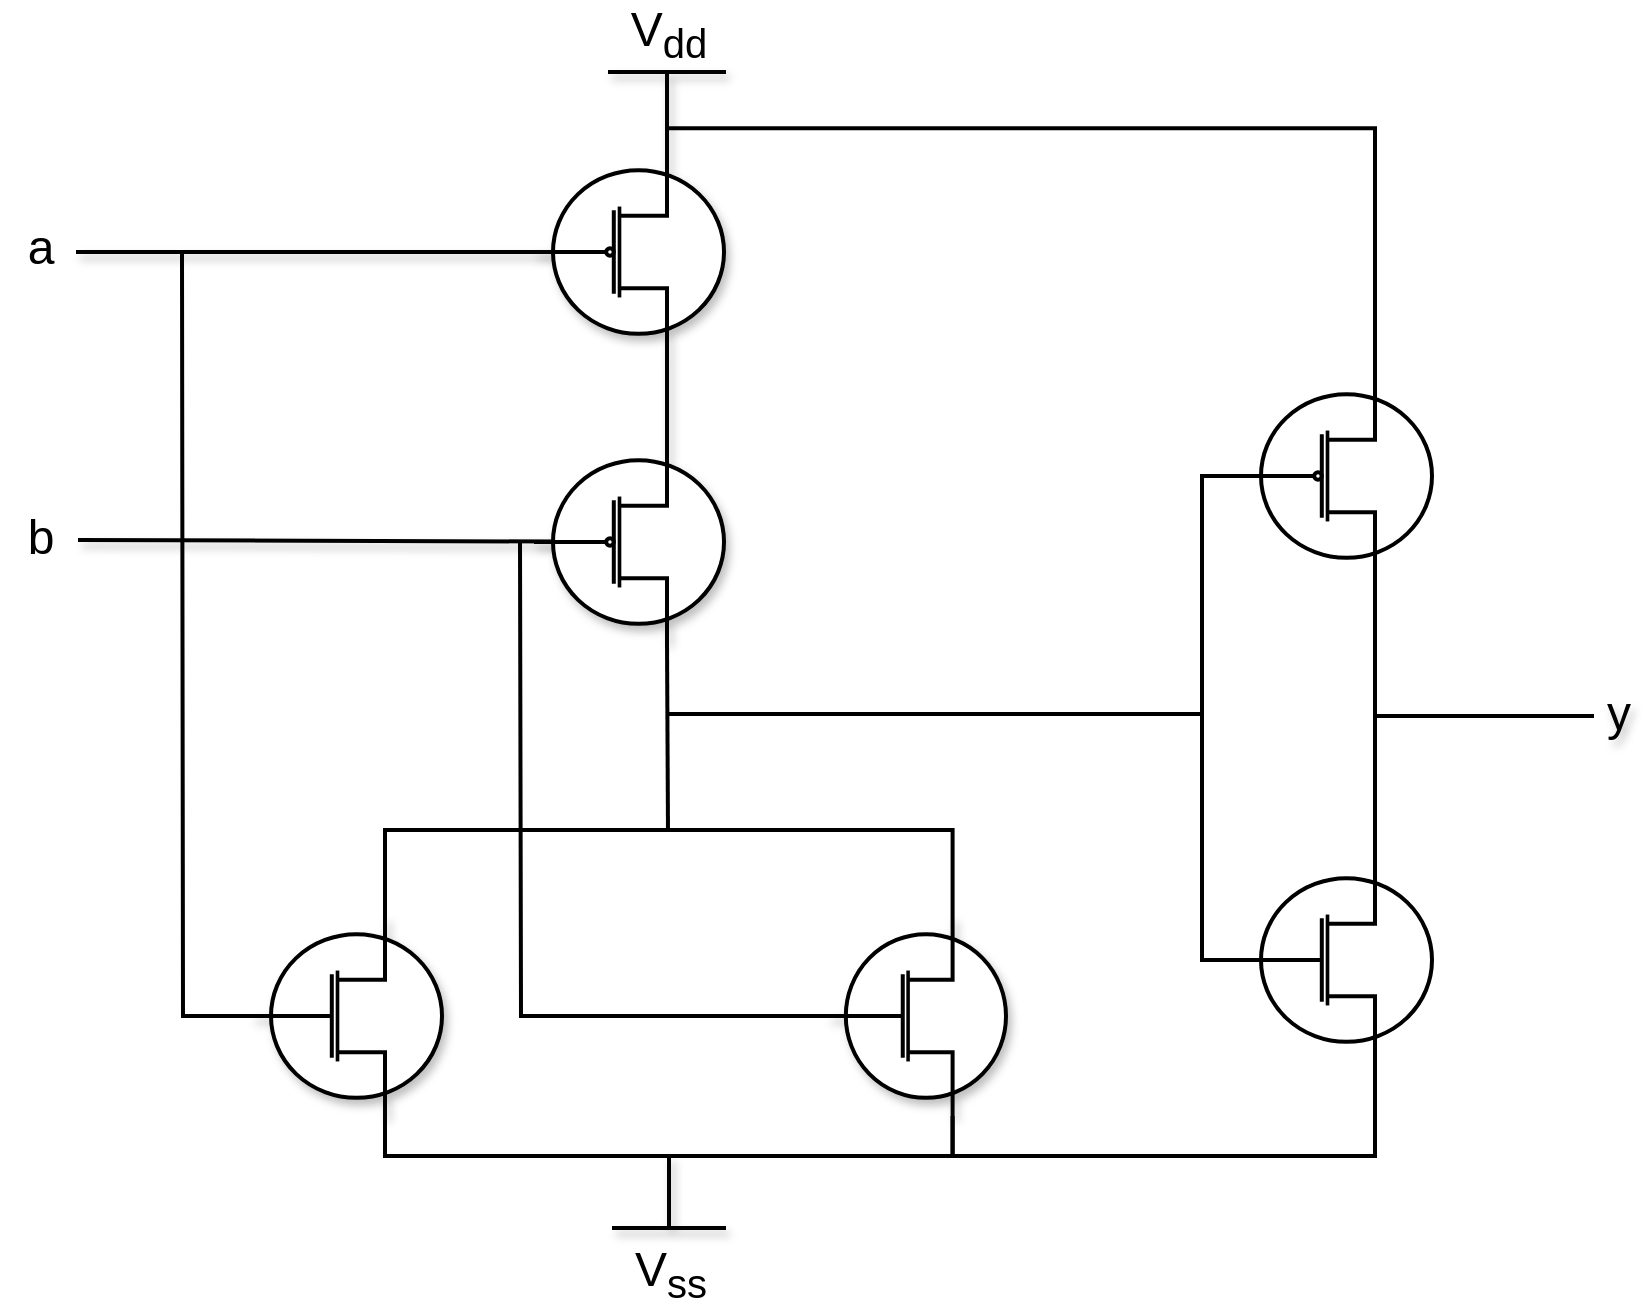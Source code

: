 <mxfile version="26.2.9">
  <diagram name="Page-1" id="vNMTiJygQwtSPQRgH461">
    <mxGraphModel dx="2279" dy="711" grid="0" gridSize="1" guides="1" tooltips="1" connect="1" arrows="0" fold="1" page="1" pageScale="1" pageWidth="850" pageHeight="1100" math="0" shadow="0">
      <root>
        <mxCell id="0" />
        <mxCell id="1" parent="0" />
        <mxCell id="dOVckEoWF7wwF2QDqWlX-2" style="rounded=0;orthogonalLoop=1;jettySize=auto;html=1;exitX=0;exitY=0.5;exitDx=0;exitDy=0;exitPerimeter=0;strokeWidth=2;endArrow=none;startFill=0;shadow=1;fontSize=24;" edge="1" parent="1">
          <mxGeometry relative="1" as="geometry">
            <mxPoint x="-796" y="463" as="targetPoint" />
            <mxPoint x="-490" y="464" as="sourcePoint" />
          </mxGeometry>
        </mxCell>
        <mxCell id="dOVckEoWF7wwF2QDqWlX-41" style="rounded=0;orthogonalLoop=1;jettySize=auto;html=1;exitX=0.7;exitY=1;exitDx=0;exitDy=0;exitPerimeter=0;strokeWidth=2;endArrow=none;startFill=0;fontSize=24;" edge="1" parent="1" source="dOVckEoWF7wwF2QDqWlX-3">
          <mxGeometry relative="1" as="geometry">
            <mxPoint x="-501" y="609" as="targetPoint" />
            <mxPoint x="-501.5" y="549" as="sourcePoint" />
          </mxGeometry>
        </mxCell>
        <mxCell id="dOVckEoWF7wwF2QDqWlX-3" value="" style="verticalLabelPosition=bottom;shadow=1;dashed=0;align=center;html=1;verticalAlign=top;shape=mxgraph.electrical.mosfets1.mosfet_p_no_bulk;fontSize=24;strokeWidth=2;" vertex="1" parent="1">
          <mxGeometry x="-568" y="414" width="95" height="100" as="geometry" />
        </mxCell>
        <mxCell id="dOVckEoWF7wwF2QDqWlX-4" style="rounded=0;orthogonalLoop=1;jettySize=auto;html=1;exitX=0;exitY=0.5;exitDx=0;exitDy=0;exitPerimeter=0;strokeWidth=2;endArrow=none;startFill=0;shadow=1;fontSize=24;" edge="1" parent="1">
          <mxGeometry relative="1" as="geometry">
            <mxPoint x="-797" y="319" as="targetPoint" />
            <mxPoint x="-490" y="319" as="sourcePoint" />
          </mxGeometry>
        </mxCell>
        <mxCell id="dOVckEoWF7wwF2QDqWlX-5" value="" style="verticalLabelPosition=bottom;shadow=1;dashed=0;align=center;html=1;verticalAlign=top;shape=mxgraph.electrical.mosfets1.mosfet_p_no_bulk;fontSize=24;strokeWidth=2;" vertex="1" parent="1">
          <mxGeometry x="-568" y="269" width="95" height="100" as="geometry" />
        </mxCell>
        <mxCell id="dOVckEoWF7wwF2QDqWlX-42" style="edgeStyle=orthogonalEdgeStyle;rounded=0;orthogonalLoop=1;jettySize=auto;html=1;exitX=0;exitY=0.5;exitDx=0;exitDy=0;exitPerimeter=0;endArrow=none;startFill=0;strokeWidth=2;fontSize=24;" edge="1" parent="1" source="dOVckEoWF7wwF2QDqWlX-7">
          <mxGeometry relative="1" as="geometry">
            <mxPoint x="-744" y="319" as="targetPoint" />
          </mxGeometry>
        </mxCell>
        <mxCell id="dOVckEoWF7wwF2QDqWlX-7" value="" style="verticalLabelPosition=bottom;shadow=1;dashed=0;align=center;html=1;verticalAlign=top;shape=mxgraph.electrical.mosfets1.mosfet_n_no_bulk;fontSize=24;strokeWidth=2;perimeterSpacing=0;gradientColor=none;" vertex="1" parent="1">
          <mxGeometry x="-709.0" y="651" width="95" height="100" as="geometry" />
        </mxCell>
        <mxCell id="dOVckEoWF7wwF2QDqWlX-43" style="edgeStyle=orthogonalEdgeStyle;rounded=0;orthogonalLoop=1;jettySize=auto;html=1;exitX=0;exitY=0.5;exitDx=0;exitDy=0;exitPerimeter=0;strokeWidth=2;endArrow=none;startFill=0;fontSize=24;" edge="1" parent="1" source="dOVckEoWF7wwF2QDqWlX-9">
          <mxGeometry relative="1" as="geometry">
            <mxPoint x="-575" y="463" as="targetPoint" />
          </mxGeometry>
        </mxCell>
        <mxCell id="dOVckEoWF7wwF2QDqWlX-9" value="" style="verticalLabelPosition=bottom;shadow=1;dashed=0;align=center;html=1;verticalAlign=top;shape=mxgraph.electrical.mosfets1.mosfet_n_no_bulk;fontSize=24;strokeWidth=2;" vertex="1" parent="1">
          <mxGeometry x="-421" y="651" width="89" height="100" as="geometry" />
        </mxCell>
        <mxCell id="dOVckEoWF7wwF2QDqWlX-10" value="V&lt;sub&gt;ss&lt;/sub&gt;" style="pointerEvents=1;verticalLabelPosition=bottom;shadow=1;dashed=0;align=center;html=1;verticalAlign=top;shape=mxgraph.electrical.signal_sources.vss2;fontSize=24;flipV=1;strokeWidth=2;" vertex="1" parent="1">
          <mxGeometry x="-529" y="770.5" width="57" height="36.5" as="geometry" />
        </mxCell>
        <mxCell id="dOVckEoWF7wwF2QDqWlX-11" value="V&lt;sub&gt;dd&lt;/sub&gt;" style="verticalLabelPosition=top;verticalAlign=bottom;shape=mxgraph.electrical.signal_sources.vdd;shadow=1;dashed=0;align=center;strokeWidth=2;fontSize=24;html=1;flipV=1;" vertex="1" parent="1">
          <mxGeometry x="-531" y="229" width="59" height="40" as="geometry" />
        </mxCell>
        <mxCell id="dOVckEoWF7wwF2QDqWlX-12" value="a" style="text;html=1;align=center;verticalAlign=top;resizable=0;points=[];autosize=1;strokeColor=none;fillColor=none;fontSize=24;strokeWidth=2;shadow=1;" vertex="1" parent="1">
          <mxGeometry x="-831" y="296" width="31" height="41" as="geometry" />
        </mxCell>
        <mxCell id="dOVckEoWF7wwF2QDqWlX-13" value="b" style="text;html=1;align=center;verticalAlign=top;resizable=0;points=[];autosize=1;strokeColor=none;fillColor=none;fontSize=24;strokeWidth=2;shadow=1;" vertex="1" parent="1">
          <mxGeometry x="-831" y="441" width="31" height="41" as="geometry" />
        </mxCell>
        <mxCell id="dOVckEoWF7wwF2QDqWlX-17" style="edgeStyle=orthogonalEdgeStyle;rounded=0;orthogonalLoop=1;jettySize=auto;html=1;exitX=0.7;exitY=1;exitDx=0;exitDy=0;exitPerimeter=0;entryX=0.7;entryY=0;entryDx=0;entryDy=0;entryPerimeter=0;endArrow=none;startFill=0;strokeWidth=2;shadow=1;fontSize=24;" edge="1" parent="1" source="dOVckEoWF7wwF2QDqWlX-5" target="dOVckEoWF7wwF2QDqWlX-3">
          <mxGeometry relative="1" as="geometry" />
        </mxCell>
        <mxCell id="dOVckEoWF7wwF2QDqWlX-19" value="" style="verticalLabelPosition=bottom;shadow=0;dashed=0;align=center;html=1;verticalAlign=top;shape=mxgraph.electrical.mosfets1.mosfet_p_no_bulk;labelBackgroundColor=none;textShadow=1;strokeWidth=2;fontSize=24;" vertex="1" parent="1">
          <mxGeometry x="-214" y="381" width="95" height="100" as="geometry" />
        </mxCell>
        <mxCell id="dOVckEoWF7wwF2QDqWlX-20" value="" style="verticalLabelPosition=bottom;shadow=0;dashed=0;align=center;html=1;verticalAlign=top;shape=mxgraph.electrical.mosfets1.mosfet_n_no_bulk;labelBackgroundColor=none;textShadow=1;strokeWidth=2;fontSize=24;" vertex="1" parent="1">
          <mxGeometry x="-214" y="623" width="95" height="100" as="geometry" />
        </mxCell>
        <mxCell id="dOVckEoWF7wwF2QDqWlX-21" style="edgeStyle=orthogonalEdgeStyle;rounded=0;orthogonalLoop=1;jettySize=auto;html=1;exitX=0.7;exitY=1;exitDx=0;exitDy=0;exitPerimeter=0;entryX=0.7;entryY=0;entryDx=0;entryDy=0;entryPerimeter=0;endArrow=none;startFill=0;labelBackgroundColor=none;textShadow=1;strokeWidth=2;fontSize=24;" edge="1" parent="1" source="dOVckEoWF7wwF2QDqWlX-19" target="dOVckEoWF7wwF2QDqWlX-20">
          <mxGeometry relative="1" as="geometry" />
        </mxCell>
        <mxCell id="dOVckEoWF7wwF2QDqWlX-22" style="edgeStyle=orthogonalEdgeStyle;rounded=0;orthogonalLoop=1;jettySize=auto;html=1;exitX=0;exitY=0.5;exitDx=0;exitDy=0;exitPerimeter=0;entryX=0;entryY=0.5;entryDx=0;entryDy=0;entryPerimeter=0;endArrow=none;startFill=0;labelBackgroundColor=none;textShadow=1;strokeWidth=2;fontSize=24;" edge="1" parent="1" source="dOVckEoWF7wwF2QDqWlX-19" target="dOVckEoWF7wwF2QDqWlX-20">
          <mxGeometry relative="1" as="geometry" />
        </mxCell>
        <mxCell id="dOVckEoWF7wwF2QDqWlX-24" style="edgeStyle=none;rounded=0;orthogonalLoop=1;jettySize=auto;html=1;endArrow=none;startFill=0;labelBackgroundColor=none;textShadow=1;strokeWidth=2;fontSize=24;" edge="1" parent="1">
          <mxGeometry relative="1" as="geometry">
            <mxPoint x="-148" y="551" as="targetPoint" />
            <mxPoint x="-38" y="551" as="sourcePoint" />
          </mxGeometry>
        </mxCell>
        <mxCell id="dOVckEoWF7wwF2QDqWlX-28" value="y" style="text;html=1;align=center;verticalAlign=middle;resizable=0;points=[];autosize=1;strokeColor=none;fillColor=none;labelBackgroundColor=none;textShadow=1;strokeWidth=2;fontSize=24;" vertex="1" parent="1">
          <mxGeometry x="-41" y="529" width="30" height="41" as="geometry" />
        </mxCell>
        <mxCell id="dOVckEoWF7wwF2QDqWlX-38" style="edgeStyle=orthogonalEdgeStyle;rounded=0;orthogonalLoop=1;jettySize=auto;html=1;exitX=0.7;exitY=1;exitDx=0;exitDy=0;exitPerimeter=0;entryX=0.7;entryY=1;entryDx=0;entryDy=0;entryPerimeter=0;endArrow=none;startFill=0;strokeWidth=2;fontSize=24;" edge="1" parent="1" source="dOVckEoWF7wwF2QDqWlX-7" target="dOVckEoWF7wwF2QDqWlX-9">
          <mxGeometry relative="1" as="geometry" />
        </mxCell>
        <mxCell id="dOVckEoWF7wwF2QDqWlX-39" style="edgeStyle=orthogonalEdgeStyle;rounded=0;orthogonalLoop=1;jettySize=auto;html=1;exitX=0.7;exitY=1;exitDx=0;exitDy=0;exitPerimeter=0;entryX=0.7;entryY=1;entryDx=0;entryDy=0;entryPerimeter=0;endArrow=none;startFill=0;strokeWidth=2;fontSize=24;" edge="1" parent="1" source="dOVckEoWF7wwF2QDqWlX-20" target="dOVckEoWF7wwF2QDqWlX-9">
          <mxGeometry relative="1" as="geometry" />
        </mxCell>
        <mxCell id="dOVckEoWF7wwF2QDqWlX-44" style="edgeStyle=orthogonalEdgeStyle;rounded=0;orthogonalLoop=1;jettySize=auto;html=1;exitX=0.7;exitY=0;exitDx=0;exitDy=0;exitPerimeter=0;entryX=0.7;entryY=0;entryDx=0;entryDy=0;entryPerimeter=0;strokeWidth=2;endArrow=none;startFill=0;fontSize=24;" edge="1" parent="1" source="dOVckEoWF7wwF2QDqWlX-7" target="dOVckEoWF7wwF2QDqWlX-9">
          <mxGeometry relative="1" as="geometry">
            <Array as="points">
              <mxPoint x="-642" y="608" />
              <mxPoint x="-359" y="608" />
            </Array>
          </mxGeometry>
        </mxCell>
        <mxCell id="dOVckEoWF7wwF2QDqWlX-45" style="edgeStyle=orthogonalEdgeStyle;rounded=0;orthogonalLoop=1;jettySize=auto;html=1;exitX=0.7;exitY=0;exitDx=0;exitDy=0;exitPerimeter=0;entryX=0.485;entryY=0.297;entryDx=0;entryDy=0;entryPerimeter=0;endArrow=none;startFill=0;strokeWidth=2;fontSize=24;" edge="1" parent="1" source="dOVckEoWF7wwF2QDqWlX-19" target="dOVckEoWF7wwF2QDqWlX-11">
          <mxGeometry relative="1" as="geometry">
            <Array as="points">
              <mxPoint x="-148" y="257" />
            </Array>
          </mxGeometry>
        </mxCell>
        <mxCell id="dOVckEoWF7wwF2QDqWlX-46" style="edgeStyle=none;rounded=0;orthogonalLoop=1;jettySize=auto;html=1;endArrow=none;startFill=0;labelBackgroundColor=none;textShadow=1;strokeWidth=2;fontSize=24;" edge="1" parent="1">
          <mxGeometry relative="1" as="geometry">
            <mxPoint x="-501" y="550" as="targetPoint" />
            <mxPoint x="-235" y="550" as="sourcePoint" />
          </mxGeometry>
        </mxCell>
      </root>
    </mxGraphModel>
  </diagram>
</mxfile>
